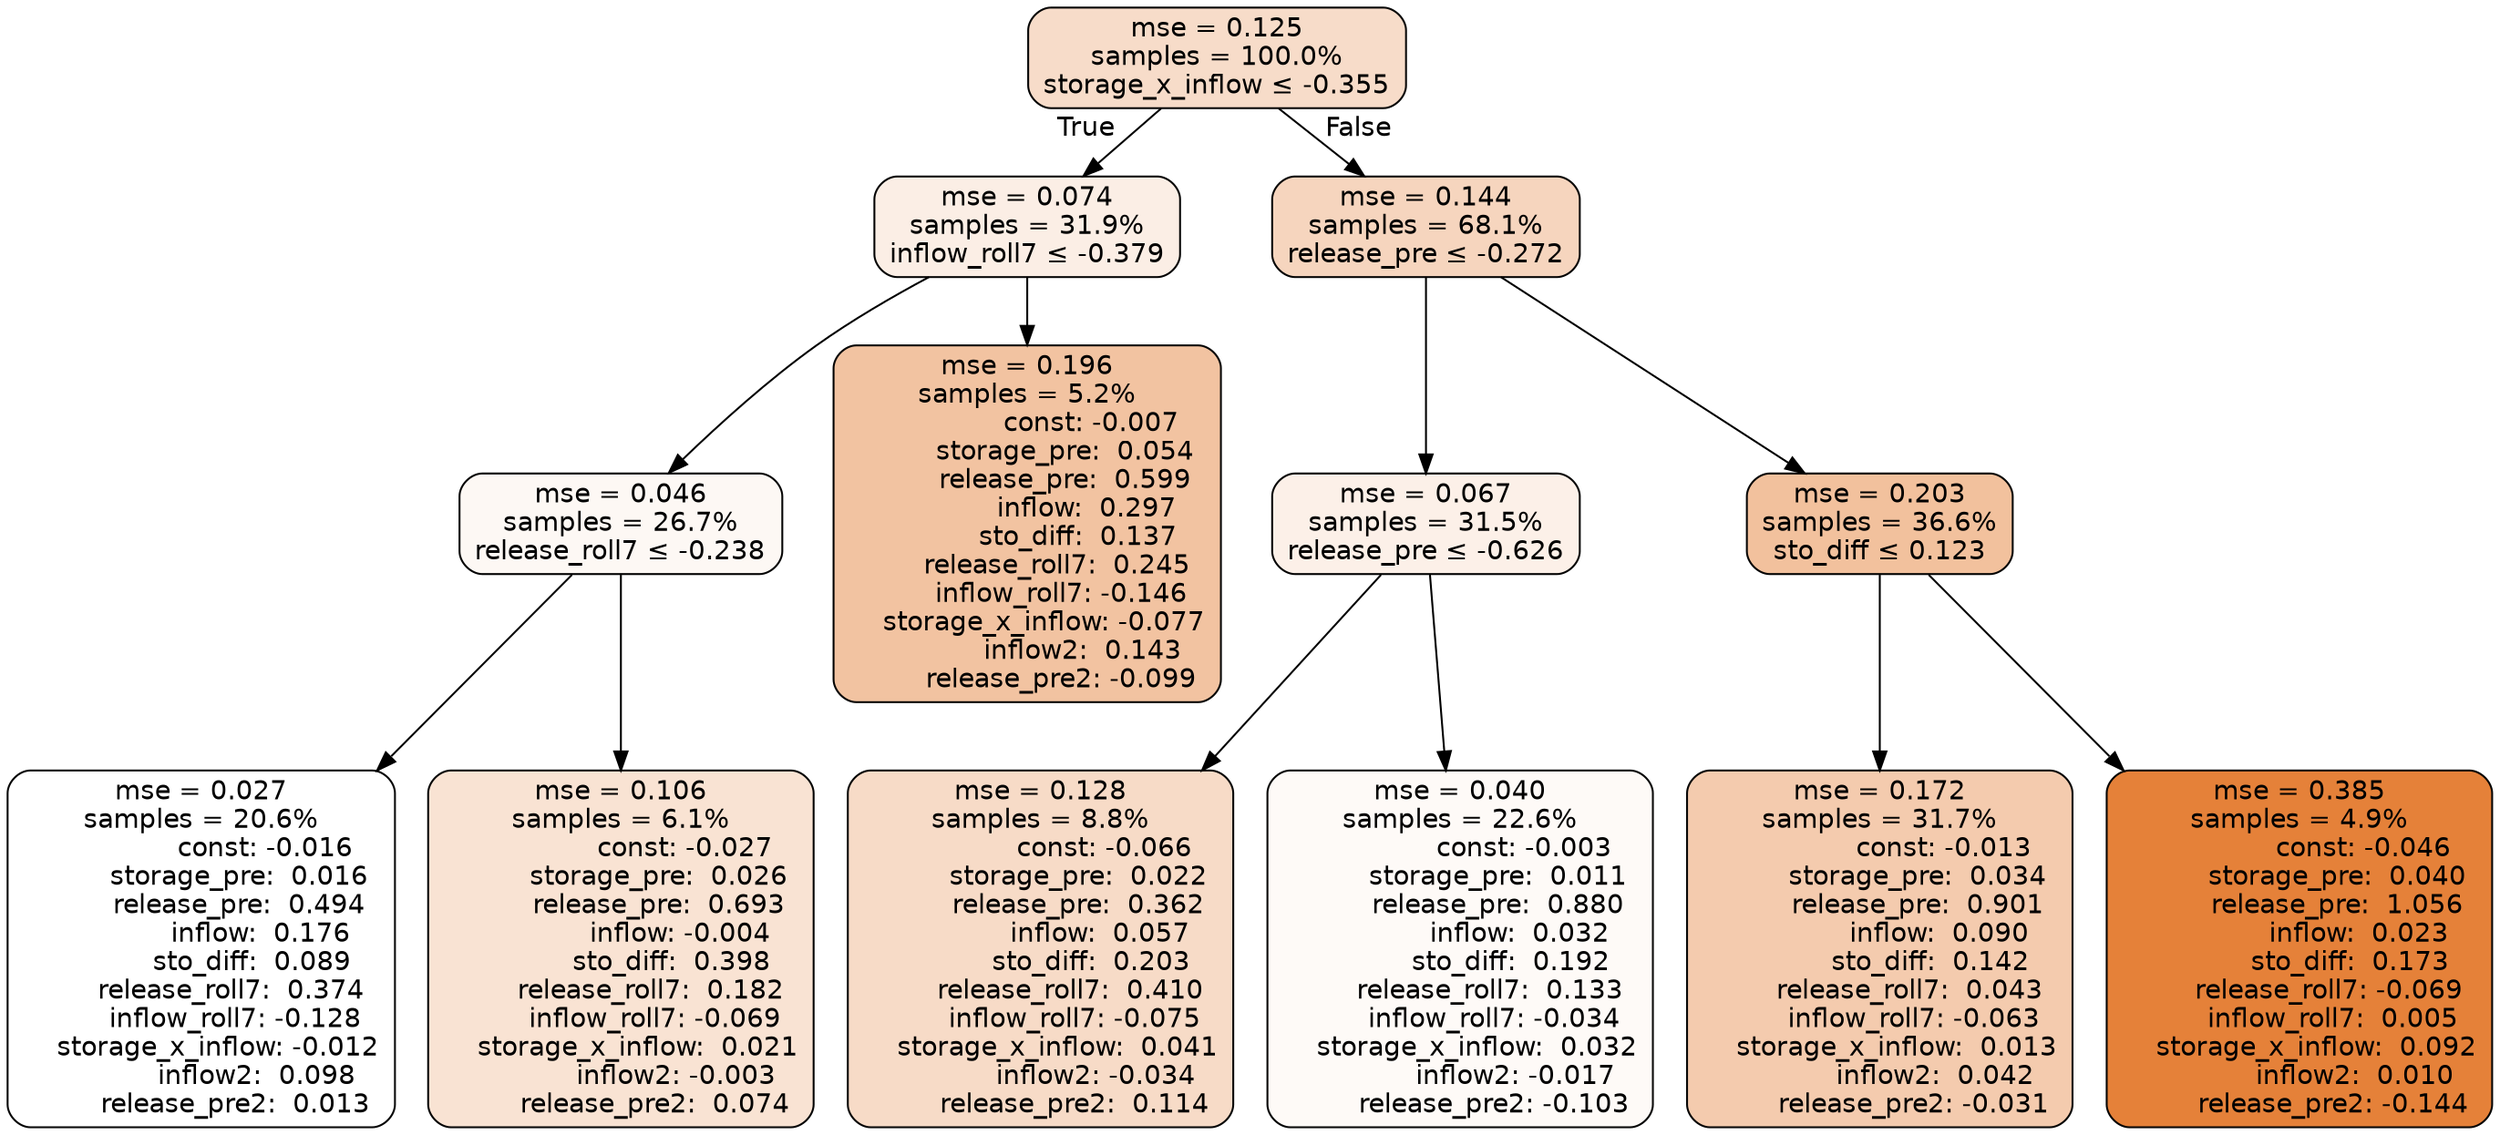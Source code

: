digraph tree {
bgcolor="transparent"
node [shape=rectangle, style="filled, rounded", color="black", fontname=helvetica] ;
edge [fontname=helvetica] ;
	"0" [label="mse = 0.125
samples = 100.0%
storage_x_inflow &le; -0.355", fillcolor="#f7dcc9"]
	"1" [label="mse = 0.074
samples = 31.9%
inflow_roll7 &le; -0.379", fillcolor="#fbeee5"]
	"2" [label="mse = 0.046
samples = 26.7%
release_roll7 &le; -0.238", fillcolor="#fdf8f4"]
	"3" [label="mse = 0.027
samples = 20.6%
               const: -0.016
         storage_pre:  0.016
         release_pre:  0.494
              inflow:  0.176
            sto_diff:  0.089
       release_roll7:  0.374
        inflow_roll7: -0.128
    storage_x_inflow: -0.012
             inflow2:  0.098
        release_pre2:  0.013", fillcolor="#ffffff"]
	"4" [label="mse = 0.106
samples = 6.1%
               const: -0.027
         storage_pre:  0.026
         release_pre:  0.693
              inflow: -0.004
            sto_diff:  0.398
       release_roll7:  0.182
        inflow_roll7: -0.069
    storage_x_inflow:  0.021
             inflow2: -0.003
        release_pre2:  0.074", fillcolor="#f9e3d3"]
	"5" [label="mse = 0.196
samples = 5.2%
               const: -0.007
         storage_pre:  0.054
         release_pre:  0.599
              inflow:  0.297
            sto_diff:  0.137
       release_roll7:  0.245
        inflow_roll7: -0.146
    storage_x_inflow: -0.077
             inflow2:  0.143
        release_pre2: -0.099", fillcolor="#f2c3a1"]
	"6" [label="mse = 0.144
samples = 68.1%
release_pre &le; -0.272", fillcolor="#f6d5be"]
	"7" [label="mse = 0.067
samples = 31.5%
release_pre &le; -0.626", fillcolor="#fcf0e8"]
	"8" [label="mse = 0.128
samples = 8.8%
               const: -0.066
         storage_pre:  0.022
         release_pre:  0.362
              inflow:  0.057
            sto_diff:  0.203
       release_roll7:  0.410
        inflow_roll7: -0.075
    storage_x_inflow:  0.041
             inflow2: -0.034
        release_pre2:  0.114", fillcolor="#f7dbc7"]
	"9" [label="mse = 0.040
samples = 22.6%
               const: -0.003
         storage_pre:  0.011
         release_pre:  0.880
              inflow:  0.032
            sto_diff:  0.192
       release_roll7:  0.133
        inflow_roll7: -0.034
    storage_x_inflow:  0.032
             inflow2: -0.017
        release_pre2: -0.103", fillcolor="#fefaf7"]
	"10" [label="mse = 0.203
samples = 36.6%
sto_diff &le; 0.123", fillcolor="#f2c19d"]
	"11" [label="mse = 0.172
samples = 31.7%
               const: -0.013
         storage_pre:  0.034
         release_pre:  0.901
              inflow:  0.090
            sto_diff:  0.142
       release_roll7:  0.043
        inflow_roll7: -0.063
    storage_x_inflow:  0.013
             inflow2:  0.042
        release_pre2: -0.031", fillcolor="#f4cbae"]
	"12" [label="mse = 0.385
samples = 4.9%
               const: -0.046
         storage_pre:  0.040
         release_pre:  1.056
              inflow:  0.023
            sto_diff:  0.173
       release_roll7: -0.069
        inflow_roll7:  0.005
    storage_x_inflow:  0.092
             inflow2:  0.010
        release_pre2: -0.144", fillcolor="#e58139"]

	"0" -> "1" [labeldistance=2.5, labelangle=45, headlabel="True"]
	"1" -> "2"
	"2" -> "3"
	"2" -> "4"
	"1" -> "5"
	"0" -> "6" [labeldistance=2.5, labelangle=-45, headlabel="False"]
	"6" -> "7"
	"7" -> "8"
	"7" -> "9"
	"6" -> "10"
	"10" -> "11"
	"10" -> "12"
}
